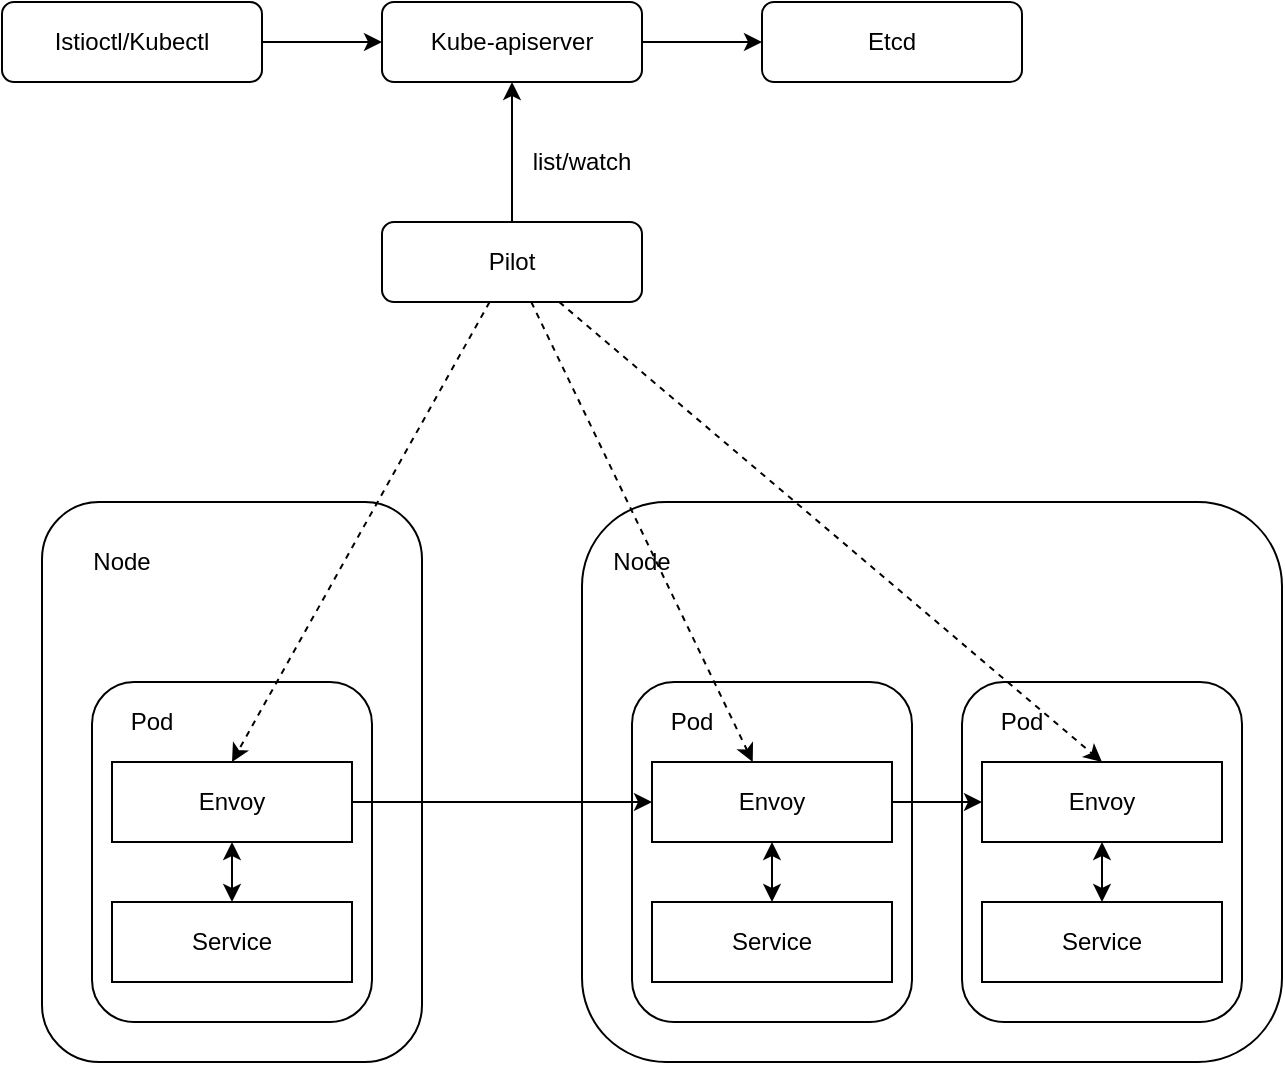 <mxfile version="12.6.5" type="device"><diagram id="E6h5Yv38yw514tuVgnpj" name="Page-1"><mxGraphModel dx="1038" dy="607" grid="1" gridSize="10" guides="1" tooltips="1" connect="1" arrows="1" fold="1" page="1" pageScale="1" pageWidth="2339" pageHeight="3300" math="0" shadow="0"><root><mxCell id="0"/><mxCell id="1" parent="0"/><mxCell id="00dbayiGH7B7I9tqrbPY-22" value="" style="rounded=1;whiteSpace=wrap;html=1;" vertex="1" parent="1"><mxGeometry x="440" y="370" width="350" height="280" as="geometry"/></mxCell><mxCell id="00dbayiGH7B7I9tqrbPY-11" value="" style="rounded=1;whiteSpace=wrap;html=1;" vertex="1" parent="1"><mxGeometry x="630" y="460" width="140" height="170" as="geometry"/></mxCell><mxCell id="00dbayiGH7B7I9tqrbPY-23" value="" style="rounded=1;whiteSpace=wrap;html=1;" vertex="1" parent="1"><mxGeometry x="465" y="460" width="140" height="170" as="geometry"/></mxCell><mxCell id="00dbayiGH7B7I9tqrbPY-10" value="" style="rounded=1;whiteSpace=wrap;html=1;" vertex="1" parent="1"><mxGeometry x="170" y="370" width="190" height="280" as="geometry"/></mxCell><mxCell id="00dbayiGH7B7I9tqrbPY-17" value="" style="rounded=1;whiteSpace=wrap;html=1;" vertex="1" parent="1"><mxGeometry x="195" y="460" width="140" height="170" as="geometry"/></mxCell><mxCell id="00dbayiGH7B7I9tqrbPY-4" style="edgeStyle=orthogonalEdgeStyle;rounded=0;orthogonalLoop=1;jettySize=auto;html=1;entryX=0;entryY=0.5;entryDx=0;entryDy=0;" edge="1" parent="1" source="00dbayiGH7B7I9tqrbPY-1" target="00dbayiGH7B7I9tqrbPY-2"><mxGeometry relative="1" as="geometry"/></mxCell><mxCell id="00dbayiGH7B7I9tqrbPY-1" value="Istioctl/Kubectl" style="rounded=1;whiteSpace=wrap;html=1;" vertex="1" parent="1"><mxGeometry x="150" y="120" width="130" height="40" as="geometry"/></mxCell><mxCell id="00dbayiGH7B7I9tqrbPY-5" style="edgeStyle=orthogonalEdgeStyle;rounded=0;orthogonalLoop=1;jettySize=auto;html=1;" edge="1" parent="1" source="00dbayiGH7B7I9tqrbPY-2" target="00dbayiGH7B7I9tqrbPY-3"><mxGeometry relative="1" as="geometry"/></mxCell><mxCell id="00dbayiGH7B7I9tqrbPY-2" value="Kube-apiserver" style="rounded=1;whiteSpace=wrap;html=1;" vertex="1" parent="1"><mxGeometry x="340" y="120" width="130" height="40" as="geometry"/></mxCell><mxCell id="00dbayiGH7B7I9tqrbPY-3" value="Etcd" style="rounded=1;whiteSpace=wrap;html=1;" vertex="1" parent="1"><mxGeometry x="530" y="120" width="130" height="40" as="geometry"/></mxCell><mxCell id="00dbayiGH7B7I9tqrbPY-8" style="edgeStyle=orthogonalEdgeStyle;rounded=0;orthogonalLoop=1;jettySize=auto;html=1;entryX=0.5;entryY=1;entryDx=0;entryDy=0;" edge="1" parent="1" source="00dbayiGH7B7I9tqrbPY-7" target="00dbayiGH7B7I9tqrbPY-2"><mxGeometry relative="1" as="geometry"/></mxCell><mxCell id="00dbayiGH7B7I9tqrbPY-28" style="rounded=0;orthogonalLoop=1;jettySize=auto;html=1;entryX=0.5;entryY=0;entryDx=0;entryDy=0;startArrow=none;startFill=0;dashed=1;" edge="1" parent="1" source="00dbayiGH7B7I9tqrbPY-7" target="00dbayiGH7B7I9tqrbPY-19"><mxGeometry relative="1" as="geometry"/></mxCell><mxCell id="00dbayiGH7B7I9tqrbPY-29" style="edgeStyle=none;rounded=0;orthogonalLoop=1;jettySize=auto;html=1;dashed=1;startArrow=none;startFill=0;" edge="1" parent="1" source="00dbayiGH7B7I9tqrbPY-7" target="00dbayiGH7B7I9tqrbPY-25"><mxGeometry relative="1" as="geometry"/></mxCell><mxCell id="00dbayiGH7B7I9tqrbPY-30" style="edgeStyle=none;rounded=0;orthogonalLoop=1;jettySize=auto;html=1;entryX=0.5;entryY=0;entryDx=0;entryDy=0;dashed=1;startArrow=none;startFill=0;" edge="1" parent="1" source="00dbayiGH7B7I9tqrbPY-7" target="00dbayiGH7B7I9tqrbPY-13"><mxGeometry relative="1" as="geometry"/></mxCell><mxCell id="00dbayiGH7B7I9tqrbPY-7" value="Pilot" style="rounded=1;whiteSpace=wrap;html=1;" vertex="1" parent="1"><mxGeometry x="340" y="230" width="130" height="40" as="geometry"/></mxCell><mxCell id="00dbayiGH7B7I9tqrbPY-9" value="list/watch" style="text;html=1;strokeColor=none;fillColor=none;align=center;verticalAlign=middle;whiteSpace=wrap;rounded=0;" vertex="1" parent="1"><mxGeometry x="410" y="190" width="60" height="20" as="geometry"/></mxCell><mxCell id="00dbayiGH7B7I9tqrbPY-15" style="edgeStyle=orthogonalEdgeStyle;rounded=0;orthogonalLoop=1;jettySize=auto;html=1;startArrow=classic;startFill=1;" edge="1" parent="1" source="00dbayiGH7B7I9tqrbPY-13" target="00dbayiGH7B7I9tqrbPY-14"><mxGeometry relative="1" as="geometry"/></mxCell><mxCell id="00dbayiGH7B7I9tqrbPY-13" value="Envoy" style="rounded=0;whiteSpace=wrap;html=1;" vertex="1" parent="1"><mxGeometry x="640" y="500" width="120" height="40" as="geometry"/></mxCell><mxCell id="00dbayiGH7B7I9tqrbPY-14" value="Service" style="rounded=0;whiteSpace=wrap;html=1;" vertex="1" parent="1"><mxGeometry x="640" y="570" width="120" height="40" as="geometry"/></mxCell><mxCell id="00dbayiGH7B7I9tqrbPY-16" value="Pod" style="text;html=1;strokeColor=none;fillColor=none;align=center;verticalAlign=middle;whiteSpace=wrap;rounded=0;" vertex="1" parent="1"><mxGeometry x="640" y="470" width="40" height="20" as="geometry"/></mxCell><mxCell id="00dbayiGH7B7I9tqrbPY-18" style="edgeStyle=orthogonalEdgeStyle;rounded=0;orthogonalLoop=1;jettySize=auto;html=1;startArrow=classic;startFill=1;" edge="1" parent="1" source="00dbayiGH7B7I9tqrbPY-19" target="00dbayiGH7B7I9tqrbPY-20"><mxGeometry relative="1" as="geometry"/></mxCell><mxCell id="00dbayiGH7B7I9tqrbPY-31" style="edgeStyle=none;rounded=0;orthogonalLoop=1;jettySize=auto;html=1;startArrow=none;startFill=0;" edge="1" parent="1" source="00dbayiGH7B7I9tqrbPY-19" target="00dbayiGH7B7I9tqrbPY-25"><mxGeometry relative="1" as="geometry"/></mxCell><mxCell id="00dbayiGH7B7I9tqrbPY-19" value="Envoy" style="rounded=0;whiteSpace=wrap;html=1;" vertex="1" parent="1"><mxGeometry x="205" y="500" width="120" height="40" as="geometry"/></mxCell><mxCell id="00dbayiGH7B7I9tqrbPY-20" value="Service" style="rounded=0;whiteSpace=wrap;html=1;" vertex="1" parent="1"><mxGeometry x="205" y="570" width="120" height="40" as="geometry"/></mxCell><mxCell id="00dbayiGH7B7I9tqrbPY-21" value="Pod" style="text;html=1;strokeColor=none;fillColor=none;align=center;verticalAlign=middle;whiteSpace=wrap;rounded=0;" vertex="1" parent="1"><mxGeometry x="205" y="470" width="40" height="20" as="geometry"/></mxCell><mxCell id="00dbayiGH7B7I9tqrbPY-24" style="edgeStyle=orthogonalEdgeStyle;rounded=0;orthogonalLoop=1;jettySize=auto;html=1;startArrow=classic;startFill=1;" edge="1" parent="1" source="00dbayiGH7B7I9tqrbPY-25" target="00dbayiGH7B7I9tqrbPY-26"><mxGeometry relative="1" as="geometry"/></mxCell><mxCell id="00dbayiGH7B7I9tqrbPY-32" style="edgeStyle=none;rounded=0;orthogonalLoop=1;jettySize=auto;html=1;entryX=0;entryY=0.5;entryDx=0;entryDy=0;startArrow=none;startFill=0;" edge="1" parent="1" source="00dbayiGH7B7I9tqrbPY-25" target="00dbayiGH7B7I9tqrbPY-13"><mxGeometry relative="1" as="geometry"/></mxCell><mxCell id="00dbayiGH7B7I9tqrbPY-25" value="Envoy" style="rounded=0;whiteSpace=wrap;html=1;" vertex="1" parent="1"><mxGeometry x="475" y="500" width="120" height="40" as="geometry"/></mxCell><mxCell id="00dbayiGH7B7I9tqrbPY-26" value="Service" style="rounded=0;whiteSpace=wrap;html=1;" vertex="1" parent="1"><mxGeometry x="475" y="570" width="120" height="40" as="geometry"/></mxCell><mxCell id="00dbayiGH7B7I9tqrbPY-27" value="Pod" style="text;html=1;strokeColor=none;fillColor=none;align=center;verticalAlign=middle;whiteSpace=wrap;rounded=0;" vertex="1" parent="1"><mxGeometry x="475" y="470" width="40" height="20" as="geometry"/></mxCell><mxCell id="00dbayiGH7B7I9tqrbPY-33" value="Node" style="text;html=1;strokeColor=none;fillColor=none;align=center;verticalAlign=middle;whiteSpace=wrap;rounded=0;" vertex="1" parent="1"><mxGeometry x="190" y="390" width="40" height="20" as="geometry"/></mxCell><mxCell id="00dbayiGH7B7I9tqrbPY-34" value="Node" style="text;html=1;strokeColor=none;fillColor=none;align=center;verticalAlign=middle;whiteSpace=wrap;rounded=0;" vertex="1" parent="1"><mxGeometry x="450" y="390" width="40" height="20" as="geometry"/></mxCell></root></mxGraphModel></diagram></mxfile>